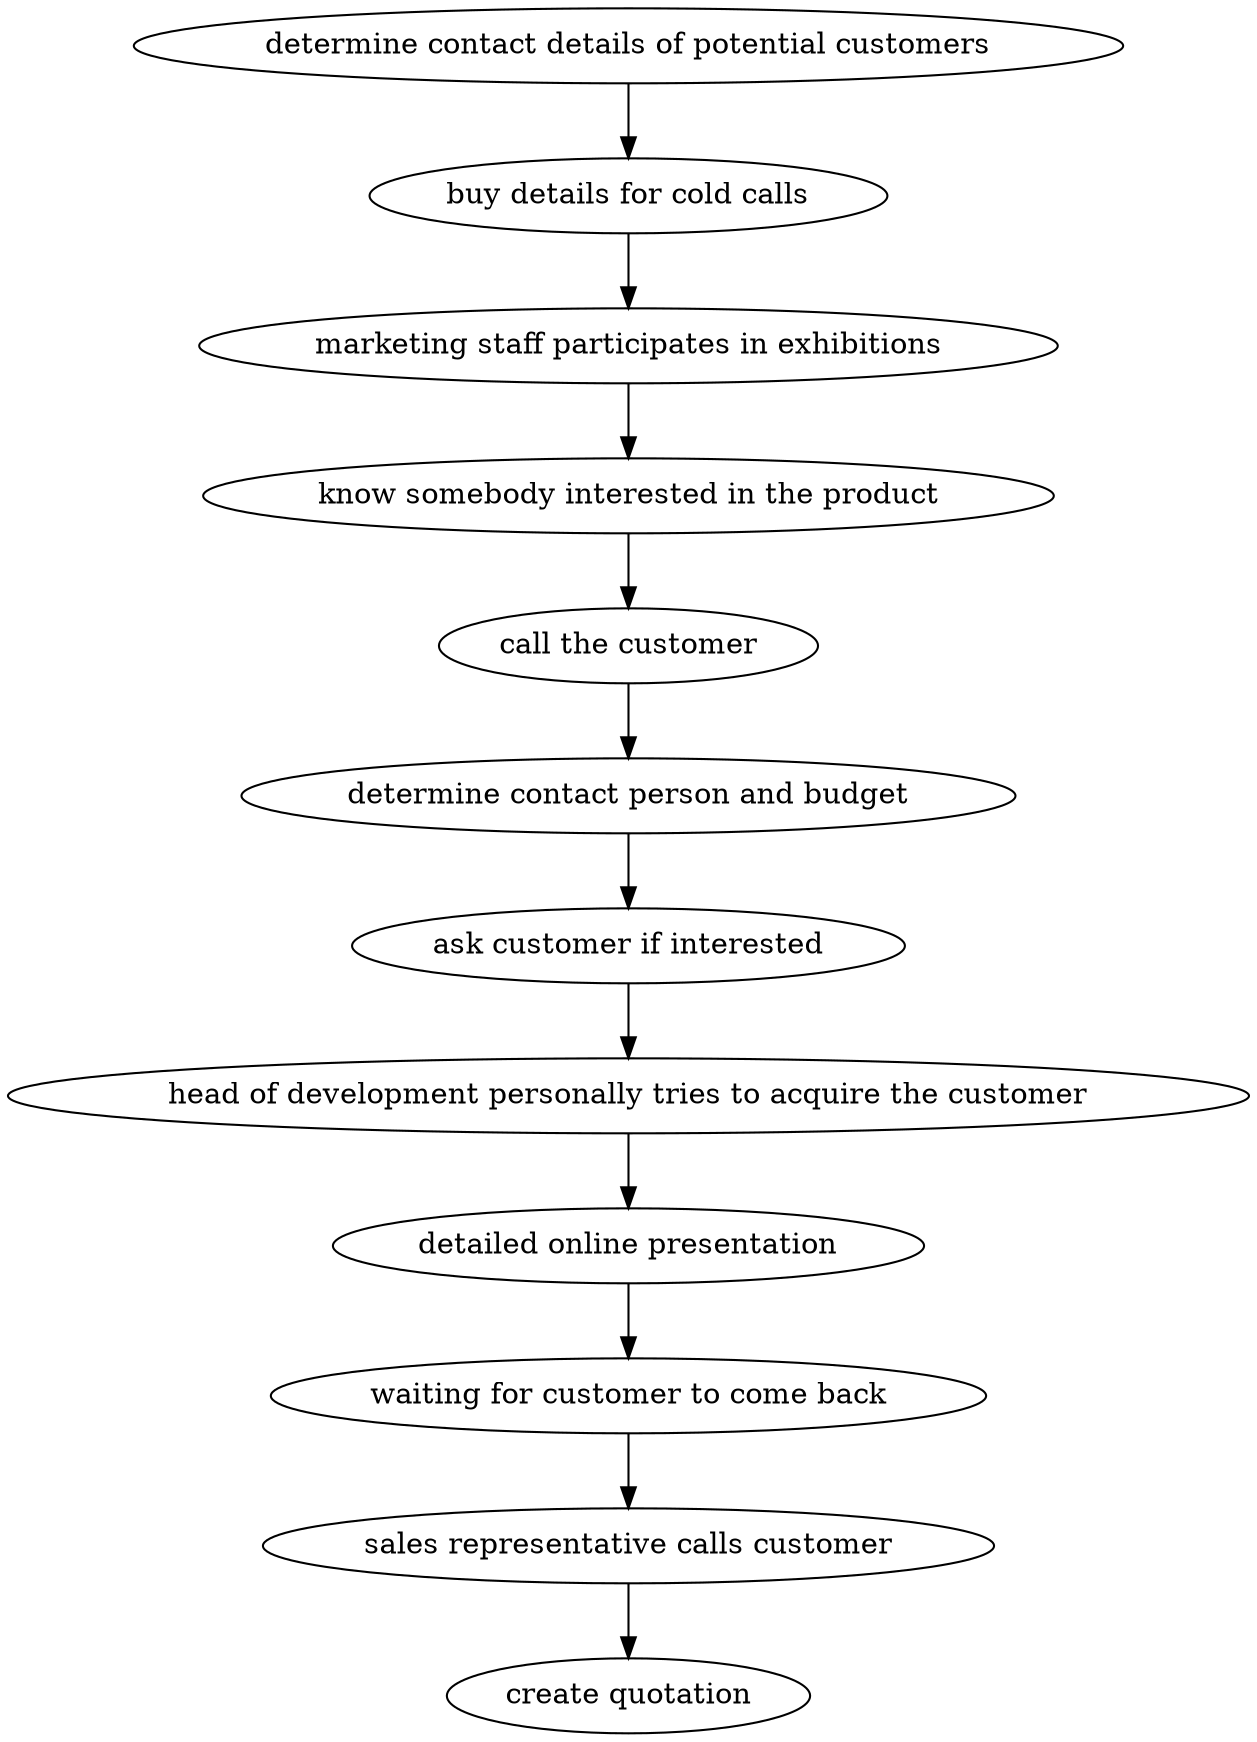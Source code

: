 strict digraph "doc-6.4" {
	graph [name="doc-6.4"];
	"determine contact details of potential customers"	[attrs="{'type': 'Activity', 'label': 'determine contact details of potential customers'}"];
	"buy details for cold calls"	[attrs="{'type': 'Activity', 'label': 'buy details for cold calls'}"];
	"determine contact details of potential customers" -> "buy details for cold calls"	[attrs="{'type': 'flow', 'label': 'flow'}"];
	"marketing staff participates in exhibitions"	[attrs="{'type': 'Activity', 'label': 'marketing staff participates in exhibitions'}"];
	"buy details for cold calls" -> "marketing staff participates in exhibitions"	[attrs="{'type': 'flow', 'label': 'flow'}"];
	"know somebody interested in the product"	[attrs="{'type': 'Activity', 'label': 'know somebody interested in the product'}"];
	"marketing staff participates in exhibitions" -> "know somebody interested in the product"	[attrs="{'type': 'flow', 'label': 'flow'}"];
	"call the customer"	[attrs="{'type': 'Activity', 'label': 'call the customer'}"];
	"know somebody interested in the product" -> "call the customer"	[attrs="{'type': 'flow', 'label': 'flow'}"];
	"determine contact person and budget"	[attrs="{'type': 'Activity', 'label': 'determine contact person and budget'}"];
	"call the customer" -> "determine contact person and budget"	[attrs="{'type': 'flow', 'label': 'flow'}"];
	"ask customer if interested"	[attrs="{'type': 'Activity', 'label': 'ask customer if interested'}"];
	"determine contact person and budget" -> "ask customer if interested"	[attrs="{'type': 'flow', 'label': 'flow'}"];
	"head of development personally tries to acquire the customer"	[attrs="{'type': 'Activity', 'label': 'head of development personally tries to acquire the customer'}"];
	"ask customer if interested" -> "head of development personally tries to acquire the customer"	[attrs="{'type': 'flow', 'label': 'flow'}"];
	"detailed online presentation"	[attrs="{'type': 'Activity', 'label': 'detailed online presentation'}"];
	"head of development personally tries to acquire the customer" -> "detailed online presentation"	[attrs="{'type': 'flow', 'label': 'flow'}"];
	"waiting for customer to come back"	[attrs="{'type': 'Activity', 'label': 'waiting for customer to come back'}"];
	"detailed online presentation" -> "waiting for customer to come back"	[attrs="{'type': 'flow', 'label': 'flow'}"];
	"sales representative calls customer"	[attrs="{'type': 'Activity', 'label': 'sales representative calls customer'}"];
	"waiting for customer to come back" -> "sales representative calls customer"	[attrs="{'type': 'flow', 'label': 'flow'}"];
	"create quotation"	[attrs="{'type': 'Activity', 'label': 'create quotation'}"];
	"sales representative calls customer" -> "create quotation"	[attrs="{'type': 'flow', 'label': 'flow'}"];
}
